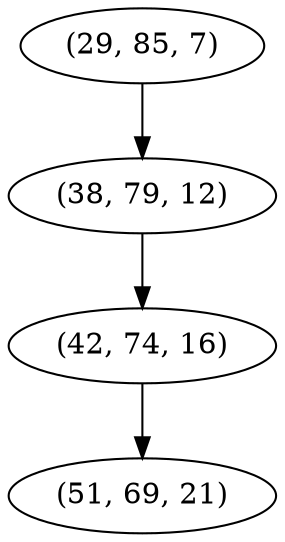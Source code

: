 digraph tree {
    "(29, 85, 7)";
    "(38, 79, 12)";
    "(42, 74, 16)";
    "(51, 69, 21)";
    "(29, 85, 7)" -> "(38, 79, 12)";
    "(38, 79, 12)" -> "(42, 74, 16)";
    "(42, 74, 16)" -> "(51, 69, 21)";
}
